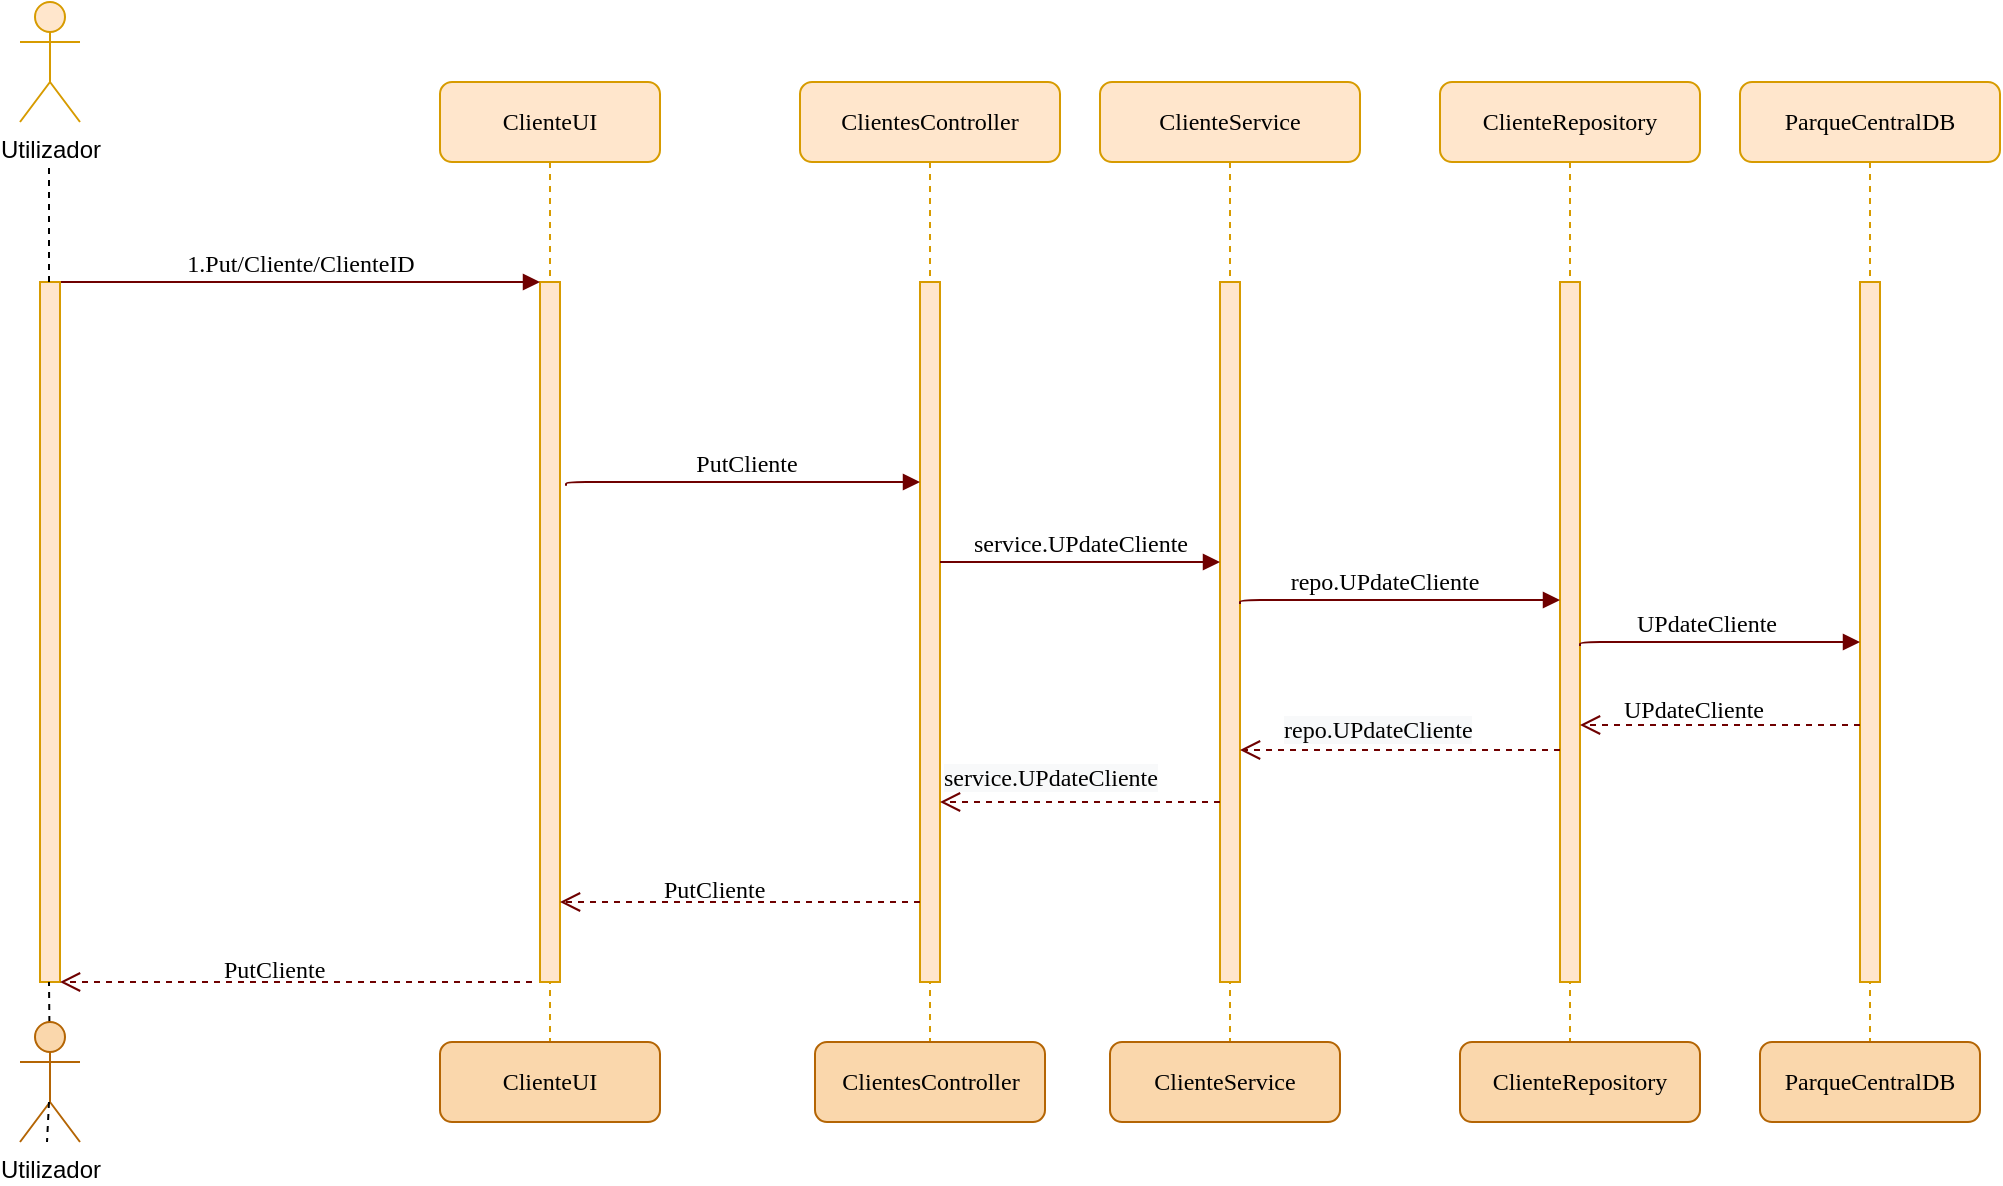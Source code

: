<mxfile version="14.2.9" type="device"><diagram name="Page-1" id="13e1069c-82ec-6db2-03f1-153e76fe0fe0"><mxGraphModel dx="1320" dy="484" grid="1" gridSize="10" guides="1" tooltips="1" connect="1" arrows="1" fold="1" page="1" pageScale="1" pageWidth="1169" pageHeight="827" background="#ffffff" math="0" shadow="0"><root><mxCell id="0"/><mxCell id="1" parent="0"/><mxCell id="7baba1c4bc27f4b0-2" value="ClienteUI" style="shape=umlLifeline;perimeter=lifelinePerimeter;whiteSpace=wrap;html=1;container=1;collapsible=0;recursiveResize=0;outlineConnect=0;rounded=1;shadow=0;comic=0;labelBackgroundColor=none;strokeWidth=1;fontFamily=Verdana;fontSize=12;align=center;fillColor=#ffe6cc;strokeColor=#d79b00;" parent="1" vertex="1"><mxGeometry x="350" y="80" width="110" height="520" as="geometry"/></mxCell><mxCell id="ZhQkOhh3jSyO7YaXZIHv-1" value="" style="html=1;points=[];perimeter=orthogonalPerimeter;rounded=0;shadow=0;comic=0;labelBackgroundColor=none;strokeWidth=1;fontFamily=Verdana;fontSize=12;align=center;fillColor=#ffe6cc;strokeColor=#d79b00;" vertex="1" parent="7baba1c4bc27f4b0-2"><mxGeometry x="50" y="100" width="10" height="350" as="geometry"/></mxCell><mxCell id="vTqObQvb1xkWvqTQrdQO-30" value="ClienteUI" style="shape=umlLifeline;perimeter=lifelinePerimeter;whiteSpace=wrap;html=1;container=1;collapsible=0;recursiveResize=0;outlineConnect=0;rounded=1;shadow=0;comic=0;labelBackgroundColor=none;strokeWidth=1;fontFamily=Verdana;fontSize=12;align=center;fillColor=#fad7ac;strokeColor=#b46504;" parent="7baba1c4bc27f4b0-2" vertex="1"><mxGeometry y="480" width="110" height="40" as="geometry"/></mxCell><mxCell id="7baba1c4bc27f4b0-11" value="1.Put/Cliente/ClienteID" style="html=1;verticalAlign=bottom;endArrow=block;labelBackgroundColor=none;fontFamily=Verdana;fontSize=12;edgeStyle=elbowEdgeStyle;elbow=vertical;fillColor=#a20025;strokeColor=#6F0000;" parent="1" edge="1" source="vTqObQvb1xkWvqTQrdQO-5"><mxGeometry relative="1" as="geometry"><mxPoint x="50" y="180" as="sourcePoint"/><mxPoint x="400" y="180" as="targetPoint"/></mxGeometry></mxCell><mxCell id="vTqObQvb1xkWvqTQrdQO-1" value="ClienteService" style="shape=umlLifeline;perimeter=lifelinePerimeter;whiteSpace=wrap;html=1;container=1;collapsible=0;recursiveResize=0;outlineConnect=0;rounded=1;shadow=0;comic=0;labelBackgroundColor=none;strokeWidth=1;fontFamily=Verdana;fontSize=12;align=center;fillColor=#ffe6cc;strokeColor=#d79b00;" parent="1" vertex="1"><mxGeometry x="680" y="80" width="130" height="520" as="geometry"/></mxCell><mxCell id="ZhQkOhh3jSyO7YaXZIHv-5" value="" style="html=1;points=[];perimeter=orthogonalPerimeter;rounded=0;shadow=0;comic=0;labelBackgroundColor=none;strokeWidth=1;fontFamily=Verdana;fontSize=12;align=center;fillColor=#ffe6cc;strokeColor=#d79b00;" vertex="1" parent="vTqObQvb1xkWvqTQrdQO-1"><mxGeometry x="60" y="100" width="10" height="350" as="geometry"/></mxCell><mxCell id="vTqObQvb1xkWvqTQrdQO-4" value="Utilizador" style="shape=umlActor;verticalLabelPosition=bottom;verticalAlign=top;html=1;outlineConnect=0;fillColor=#ffe6cc;strokeColor=#d79b00;" parent="1" vertex="1"><mxGeometry x="140" y="40" width="30" height="60" as="geometry"/></mxCell><mxCell id="vTqObQvb1xkWvqTQrdQO-5" value="" style="html=1;points=[];perimeter=orthogonalPerimeter;rounded=0;shadow=0;comic=0;labelBackgroundColor=none;strokeWidth=1;fontFamily=Verdana;fontSize=12;align=center;fillColor=#ffe6cc;strokeColor=#d79b00;" parent="1" vertex="1"><mxGeometry x="150" y="180" width="10" height="350" as="geometry"/></mxCell><mxCell id="vTqObQvb1xkWvqTQrdQO-7" value="" style="endArrow=none;dashed=1;html=1;" parent="1" edge="1"><mxGeometry width="50" height="50" relative="1" as="geometry"><mxPoint x="154.5" y="180" as="sourcePoint"/><mxPoint x="154.5" y="120" as="targetPoint"/></mxGeometry></mxCell><mxCell id="vTqObQvb1xkWvqTQrdQO-10" value="ClienteRepository" style="shape=umlLifeline;perimeter=lifelinePerimeter;whiteSpace=wrap;html=1;container=1;collapsible=0;recursiveResize=0;outlineConnect=0;rounded=1;shadow=0;comic=0;labelBackgroundColor=none;strokeWidth=1;fontFamily=Verdana;fontSize=12;align=center;fillColor=#ffe6cc;strokeColor=#d79b00;" parent="1" vertex="1"><mxGeometry x="850" y="80" width="130" height="520" as="geometry"/></mxCell><mxCell id="ZhQkOhh3jSyO7YaXZIHv-9" value="" style="html=1;points=[];perimeter=orthogonalPerimeter;rounded=0;shadow=0;comic=0;labelBackgroundColor=none;strokeWidth=1;fontFamily=Verdana;fontSize=12;align=center;fillColor=#ffe6cc;strokeColor=#d79b00;" vertex="1" parent="vTqObQvb1xkWvqTQrdQO-10"><mxGeometry x="60" y="100" width="10" height="350" as="geometry"/></mxCell><mxCell id="ZhQkOhh3jSyO7YaXZIHv-10" value="ClienteRepository" style="shape=umlLifeline;perimeter=lifelinePerimeter;whiteSpace=wrap;html=1;container=1;collapsible=0;recursiveResize=0;outlineConnect=0;rounded=1;shadow=0;comic=0;labelBackgroundColor=none;strokeWidth=1;fontFamily=Verdana;fontSize=12;align=center;fillColor=#fad7ac;strokeColor=#b46504;" vertex="1" parent="vTqObQvb1xkWvqTQrdQO-10"><mxGeometry x="10" y="480" width="120" height="40" as="geometry"/></mxCell><mxCell id="vTqObQvb1xkWvqTQrdQO-23" value="" style="html=1;verticalAlign=bottom;endArrow=open;dashed=1;endSize=8;labelBackgroundColor=none;fontFamily=Verdana;fontSize=12;edgeStyle=elbowEdgeStyle;elbow=vertical;fillColor=#a20025;strokeColor=#6F0000;exitX=-0.4;exitY=1;exitDx=0;exitDy=0;exitPerimeter=0;" parent="1" edge="1" source="ZhQkOhh3jSyO7YaXZIHv-1"><mxGeometry relative="1" as="geometry"><mxPoint x="160" y="530" as="targetPoint"/><Array as="points"/><mxPoint x="390" y="530" as="sourcePoint"/></mxGeometry></mxCell><mxCell id="vTqObQvb1xkWvqTQrdQO-26" value="repo.UPdateCliente" style="html=1;verticalAlign=bottom;endArrow=block;labelBackgroundColor=none;fontFamily=Verdana;fontSize=12;edgeStyle=elbowEdgeStyle;elbow=vertical;fillColor=#a20025;strokeColor=#6F0000;exitX=1.2;exitY=0.26;exitDx=0;exitDy=0;exitPerimeter=0;" parent="1" edge="1"><mxGeometry x="-0.089" relative="1" as="geometry"><mxPoint x="750" y="341" as="sourcePoint"/><mxPoint x="910" y="339" as="targetPoint"/><Array as="points"><mxPoint x="1068" y="339"/><mxPoint x="1171" y="339"/><mxPoint x="1161" y="349"/></Array><mxPoint as="offset"/></mxGeometry></mxCell><mxCell id="vTqObQvb1xkWvqTQrdQO-28" value="" style="endArrow=none;dashed=1;html=1;" parent="1" edge="1" source="vTqObQvb1xkWvqTQrdQO-29"><mxGeometry width="50" height="50" relative="1" as="geometry"><mxPoint x="154.5" y="590" as="sourcePoint"/><mxPoint x="154.5" y="530" as="targetPoint"/></mxGeometry></mxCell><mxCell id="vTqObQvb1xkWvqTQrdQO-35" value="ClienteService" style="shape=umlLifeline;perimeter=lifelinePerimeter;whiteSpace=wrap;html=1;container=1;collapsible=0;recursiveResize=0;outlineConnect=0;rounded=1;shadow=0;comic=0;labelBackgroundColor=none;strokeWidth=1;fontFamily=Verdana;fontSize=12;align=center;fillColor=#fad7ac;strokeColor=#b46504;" parent="1" vertex="1"><mxGeometry x="685" y="560" width="115" height="40" as="geometry"/></mxCell><mxCell id="NSM-IOngb9rAokjKfZAi-1" value="ClientesController" style="shape=umlLifeline;perimeter=lifelinePerimeter;whiteSpace=wrap;html=1;container=1;collapsible=0;recursiveResize=0;outlineConnect=0;rounded=1;shadow=0;comic=0;labelBackgroundColor=none;strokeWidth=1;fontFamily=Verdana;fontSize=12;align=center;fillColor=#ffe6cc;strokeColor=#d79b00;" parent="1" vertex="1"><mxGeometry x="530" y="80" width="130" height="520" as="geometry"/></mxCell><mxCell id="ZhQkOhh3jSyO7YaXZIHv-2" value="" style="html=1;points=[];perimeter=orthogonalPerimeter;rounded=0;shadow=0;comic=0;labelBackgroundColor=none;strokeWidth=1;fontFamily=Verdana;fontSize=12;align=center;fillColor=#ffe6cc;strokeColor=#d79b00;" vertex="1" parent="NSM-IOngb9rAokjKfZAi-1"><mxGeometry x="60" y="100" width="10" height="350" as="geometry"/></mxCell><mxCell id="NSM-IOngb9rAokjKfZAi-4" value="ClientesController" style="shape=umlLifeline;perimeter=lifelinePerimeter;whiteSpace=wrap;html=1;container=1;collapsible=0;recursiveResize=0;outlineConnect=0;rounded=1;shadow=0;comic=0;labelBackgroundColor=none;strokeWidth=1;fontFamily=Verdana;fontSize=12;align=center;fillColor=#fad7ac;strokeColor=#b46504;" parent="1" vertex="1"><mxGeometry x="537.5" y="560" width="115" height="40" as="geometry"/></mxCell><mxCell id="SdONsP8Ds1DytpfYCTXs-5" value="PutCliente" style="html=1;verticalAlign=bottom;endArrow=block;labelBackgroundColor=none;fontFamily=Verdana;fontSize=12;edgeStyle=elbowEdgeStyle;elbow=vertical;fillColor=#a20025;strokeColor=#6F0000;exitX=1.3;exitY=0.291;exitDx=0;exitDy=0;exitPerimeter=0;" parent="1" edge="1" source="ZhQkOhh3jSyO7YaXZIHv-1"><mxGeometry x="0.027" relative="1" as="geometry"><mxPoint x="420" y="280" as="sourcePoint"/><mxPoint x="590" y="280" as="targetPoint"/><Array as="points"><mxPoint x="590" y="280"/><mxPoint x="570" y="280"/><mxPoint x="520" y="280"/><mxPoint x="648" y="290"/></Array><mxPoint as="offset"/></mxGeometry></mxCell><mxCell id="SdONsP8Ds1DytpfYCTXs-6" value="service.UPdateCliente" style="html=1;verticalAlign=bottom;endArrow=block;labelBackgroundColor=none;fontFamily=Verdana;fontSize=12;edgeStyle=elbowEdgeStyle;elbow=vertical;fillColor=#a20025;strokeColor=#6F0000;" parent="1" edge="1"><mxGeometry relative="1" as="geometry"><mxPoint x="600" y="320" as="sourcePoint"/><mxPoint x="740" y="320" as="targetPoint"/><Array as="points"><mxPoint x="718" y="320"/><mxPoint x="708" y="330"/></Array><mxPoint as="offset"/></mxGeometry></mxCell><mxCell id="ZhQkOhh3jSyO7YaXZIHv-3" value="" style="html=1;verticalAlign=bottom;endArrow=open;dashed=1;endSize=8;labelBackgroundColor=none;fontFamily=Verdana;fontSize=12;edgeStyle=elbowEdgeStyle;elbow=vertical;fillColor=#a20025;strokeColor=#6F0000;" edge="1" parent="1"><mxGeometry relative="1" as="geometry"><mxPoint x="410" y="490" as="targetPoint"/><Array as="points"/><mxPoint x="590" y="490" as="sourcePoint"/></mxGeometry></mxCell><mxCell id="vTqObQvb1xkWvqTQrdQO-29" value="Utilizador" style="shape=umlActor;verticalLabelPosition=bottom;verticalAlign=top;html=1;outlineConnect=0;fillColor=#fad7ac;strokeColor=#b46504;" parent="1" vertex="1"><mxGeometry x="140" y="550" width="30" height="60" as="geometry"/></mxCell><mxCell id="ZhQkOhh3jSyO7YaXZIHv-4" value="" style="endArrow=none;dashed=1;html=1;" edge="1" parent="1" target="vTqObQvb1xkWvqTQrdQO-29"><mxGeometry width="50" height="50" relative="1" as="geometry"><mxPoint x="154.5" y="590" as="sourcePoint"/><mxPoint x="154.5" y="530" as="targetPoint"/></mxGeometry></mxCell><mxCell id="ZhQkOhh3jSyO7YaXZIHv-6" value="" style="html=1;verticalAlign=bottom;endArrow=open;dashed=1;endSize=8;labelBackgroundColor=none;fontFamily=Verdana;fontSize=12;edgeStyle=elbowEdgeStyle;elbow=vertical;fillColor=#a20025;strokeColor=#6F0000;" edge="1" parent="1"><mxGeometry relative="1" as="geometry"><mxPoint x="600" y="440" as="targetPoint"/><Array as="points"/><mxPoint x="740" y="440" as="sourcePoint"/></mxGeometry></mxCell><mxCell id="ZhQkOhh3jSyO7YaXZIHv-7" value="" style="html=1;verticalAlign=bottom;endArrow=open;dashed=1;endSize=8;labelBackgroundColor=none;fontFamily=Verdana;fontSize=12;edgeStyle=elbowEdgeStyle;elbow=vertical;fillColor=#a20025;strokeColor=#6F0000;" edge="1" parent="1"><mxGeometry relative="1" as="geometry"><mxPoint x="750" y="414" as="targetPoint"/><Array as="points"/><mxPoint x="910" y="414" as="sourcePoint"/></mxGeometry></mxCell><mxCell id="ZhQkOhh3jSyO7YaXZIHv-11" value="ParqueCentralDB" style="shape=umlLifeline;perimeter=lifelinePerimeter;whiteSpace=wrap;html=1;container=1;collapsible=0;recursiveResize=0;outlineConnect=0;rounded=1;shadow=0;comic=0;labelBackgroundColor=none;strokeWidth=1;fontFamily=Verdana;fontSize=12;align=center;fillColor=#ffe6cc;strokeColor=#d79b00;" vertex="1" parent="1"><mxGeometry x="1000" y="80" width="130" height="520" as="geometry"/></mxCell><mxCell id="ZhQkOhh3jSyO7YaXZIHv-12" value="" style="html=1;points=[];perimeter=orthogonalPerimeter;rounded=0;shadow=0;comic=0;labelBackgroundColor=none;strokeWidth=1;fontFamily=Verdana;fontSize=12;align=center;fillColor=#ffe6cc;strokeColor=#d79b00;" vertex="1" parent="ZhQkOhh3jSyO7YaXZIHv-11"><mxGeometry x="60" y="100" width="10" height="350" as="geometry"/></mxCell><mxCell id="ZhQkOhh3jSyO7YaXZIHv-13" value="ParqueCentralDB" style="shape=umlLifeline;perimeter=lifelinePerimeter;whiteSpace=wrap;html=1;container=1;collapsible=0;recursiveResize=0;outlineConnect=0;rounded=1;shadow=0;comic=0;labelBackgroundColor=none;strokeWidth=1;fontFamily=Verdana;fontSize=12;align=center;fillColor=#fad7ac;strokeColor=#b46504;" vertex="1" parent="ZhQkOhh3jSyO7YaXZIHv-11"><mxGeometry x="10" y="480" width="110" height="40" as="geometry"/></mxCell><mxCell id="ZhQkOhh3jSyO7YaXZIHv-14" value="UPdateCliente" style="html=1;verticalAlign=bottom;endArrow=block;labelBackgroundColor=none;fontFamily=Verdana;fontSize=12;edgeStyle=elbowEdgeStyle;elbow=vertical;fillColor=#a20025;strokeColor=#6F0000;exitX=1.2;exitY=0.26;exitDx=0;exitDy=0;exitPerimeter=0;" edge="1" parent="1"><mxGeometry x="-0.089" relative="1" as="geometry"><mxPoint x="920" y="362" as="sourcePoint"/><mxPoint x="1060" y="360" as="targetPoint"/><Array as="points"><mxPoint x="1238" y="360"/><mxPoint x="1341" y="360"/><mxPoint x="1331" y="370"/></Array><mxPoint as="offset"/></mxGeometry></mxCell><mxCell id="ZhQkOhh3jSyO7YaXZIHv-15" value="" style="html=1;verticalAlign=bottom;endArrow=open;dashed=1;endSize=8;labelBackgroundColor=none;fontFamily=Verdana;fontSize=12;edgeStyle=elbowEdgeStyle;elbow=vertical;fillColor=#a20025;strokeColor=#6F0000;" edge="1" parent="1"><mxGeometry relative="1" as="geometry"><mxPoint x="920" y="401.5" as="targetPoint"/><Array as="points"/><mxPoint x="1060" y="401.5" as="sourcePoint"/></mxGeometry></mxCell><mxCell id="ZhQkOhh3jSyO7YaXZIHv-23" value="&lt;span style=&quot;color: rgb(0, 0, 0); font-family: verdana; font-size: 12px; font-style: normal; font-weight: 400; letter-spacing: normal; text-align: center; text-indent: 0px; text-transform: none; word-spacing: 0px; background-color: rgb(248, 249, 250); display: inline; float: none;&quot;&gt;service.UPdateCliente&lt;/span&gt;" style="text;whiteSpace=wrap;html=1;" vertex="1" parent="1"><mxGeometry x="600" y="414" width="130" height="24" as="geometry"/></mxCell><mxCell id="ZhQkOhh3jSyO7YaXZIHv-24" value="&lt;span style=&quot;color: rgb(0 , 0 , 0) ; font-family: &amp;#34;verdana&amp;#34; ; font-size: 12px ; font-style: normal ; font-weight: 400 ; letter-spacing: normal ; text-align: center ; text-indent: 0px ; text-transform: none ; word-spacing: 0px ; background-color: rgb(248 , 249 , 250) ; display: inline ; float: none&quot;&gt;repo.UPdateCliente&lt;/span&gt;" style="text;whiteSpace=wrap;html=1;" vertex="1" parent="1"><mxGeometry x="770" y="390" width="130" height="24" as="geometry"/></mxCell><mxCell id="ZhQkOhh3jSyO7YaXZIHv-25" value="&lt;span style=&quot;font-family: &amp;#34;verdana&amp;#34; ; text-align: center&quot;&gt;UPdateCliente&lt;/span&gt;" style="text;whiteSpace=wrap;html=1;" vertex="1" parent="1"><mxGeometry x="940" y="380" width="120" height="20" as="geometry"/></mxCell><mxCell id="ZhQkOhh3jSyO7YaXZIHv-27" value="&lt;span style=&quot;font-family: &amp;#34;verdana&amp;#34; ; text-align: center&quot;&gt;PutCliente&lt;/span&gt;" style="text;whiteSpace=wrap;html=1;" vertex="1" parent="1"><mxGeometry x="460" y="470" width="60" height="20" as="geometry"/></mxCell><mxCell id="ZhQkOhh3jSyO7YaXZIHv-28" value="&lt;span style=&quot;font-family: &amp;#34;verdana&amp;#34; ; text-align: center&quot;&gt;PutCliente&lt;/span&gt;" style="text;whiteSpace=wrap;html=1;" vertex="1" parent="1"><mxGeometry x="240" y="510" width="60" height="20" as="geometry"/></mxCell></root></mxGraphModel></diagram></mxfile>